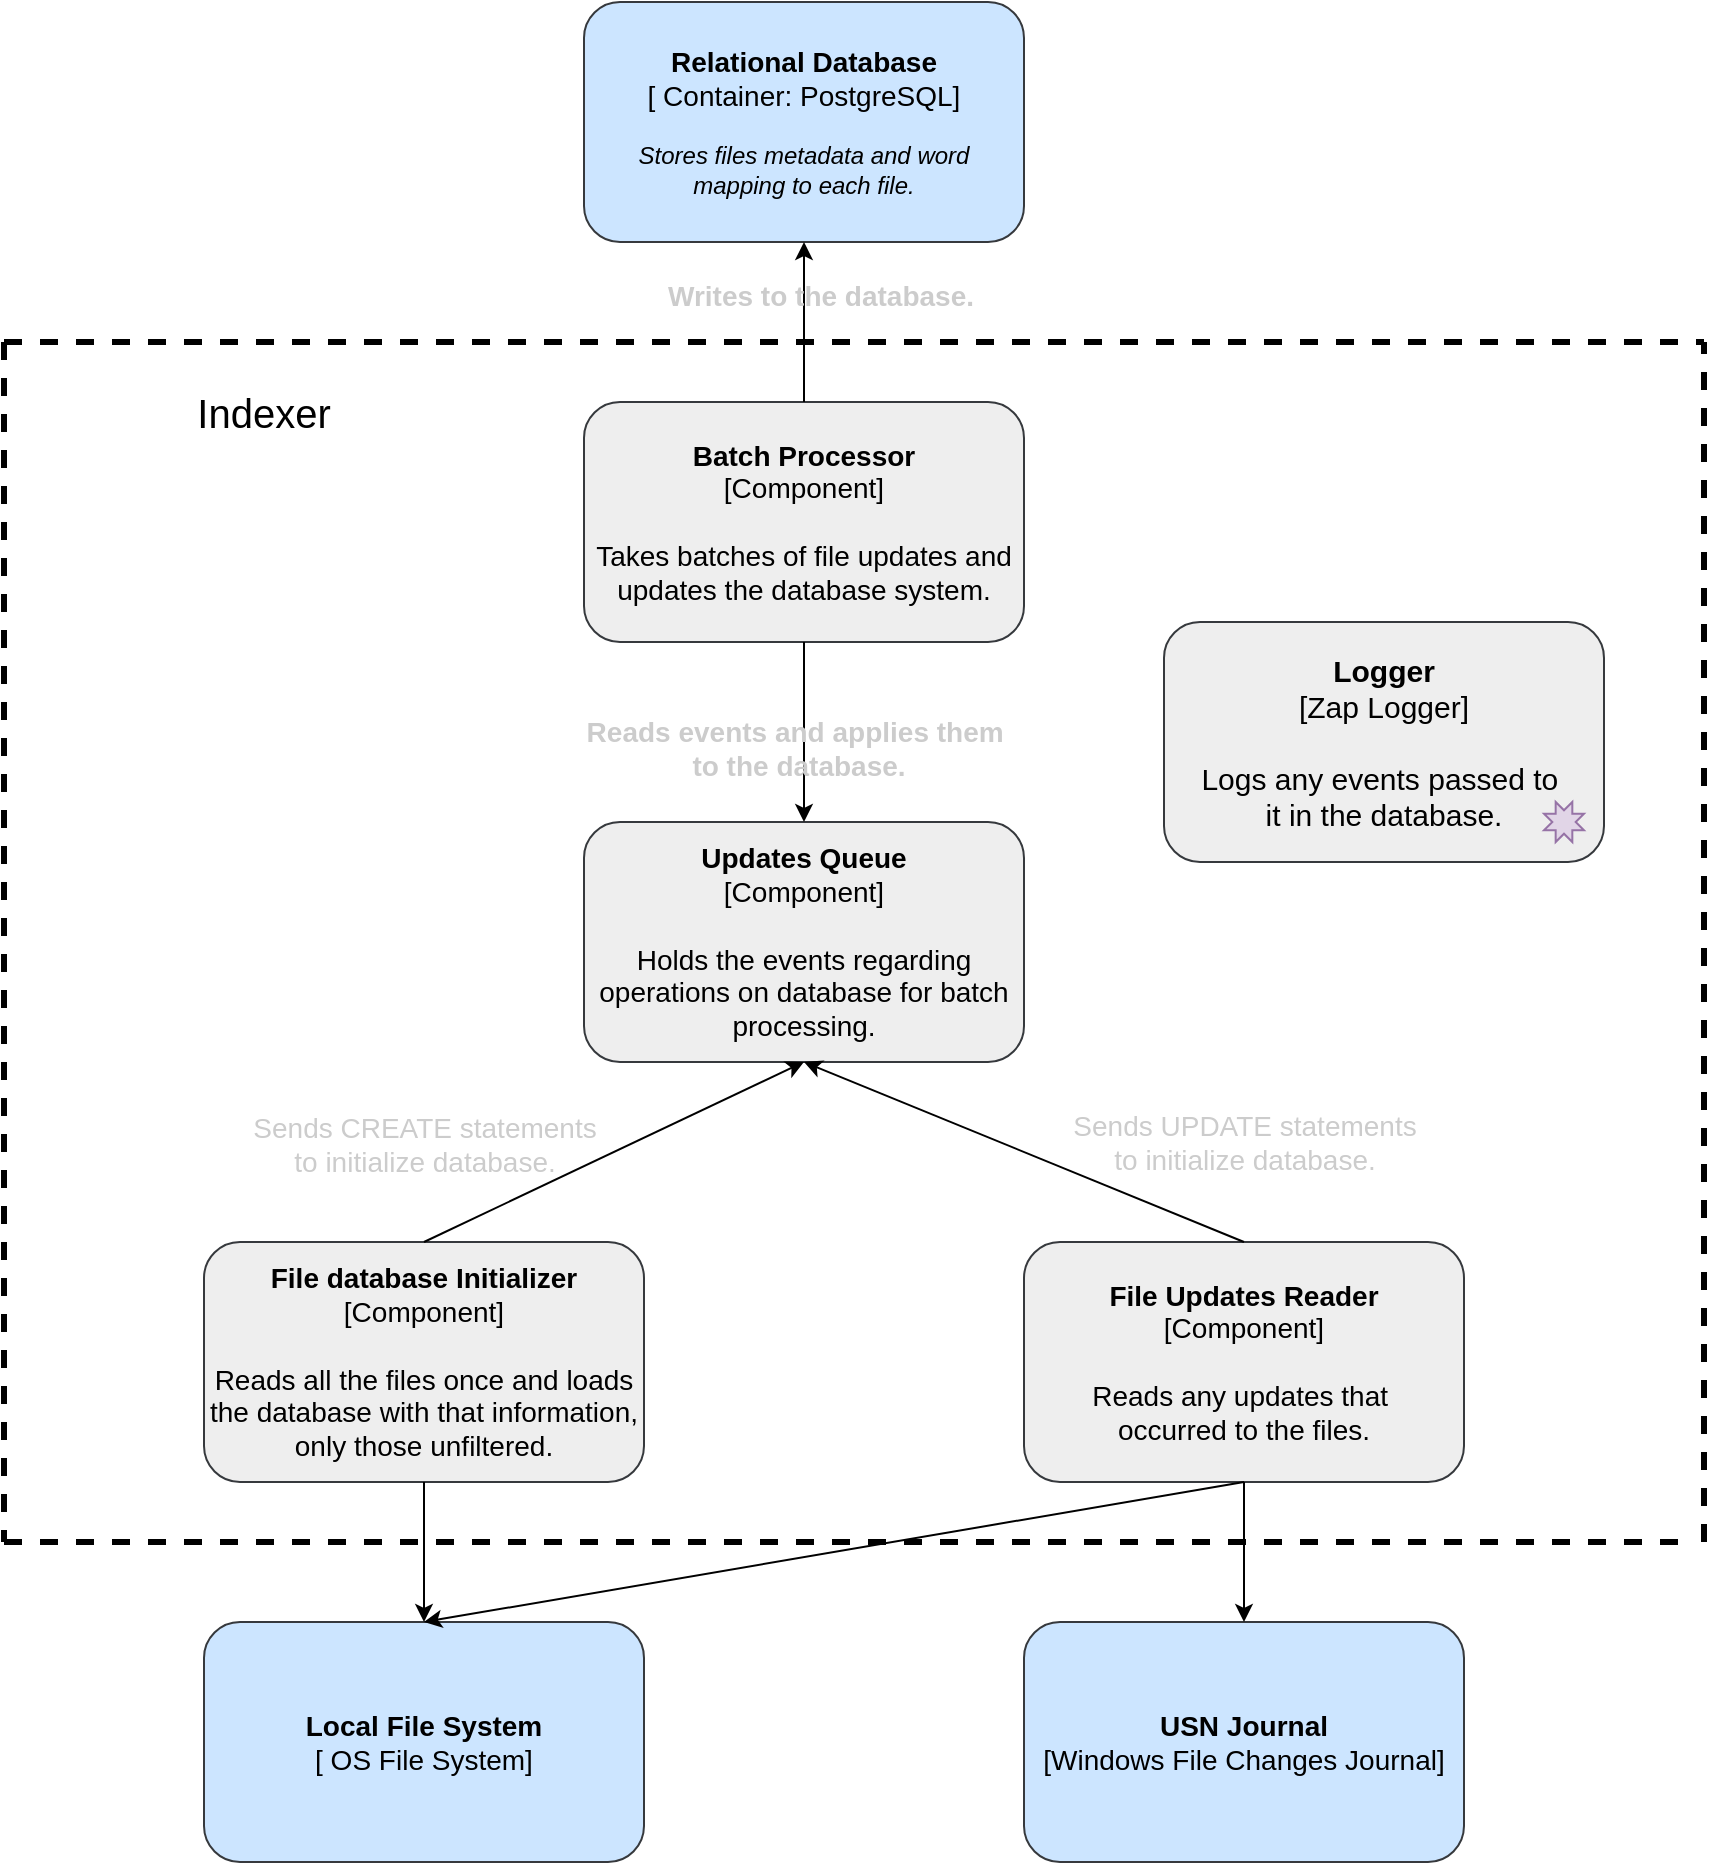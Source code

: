 <mxfile version="22.1.22" type="embed">
  <diagram id="D086Mn89fFK3weMjJOSQ" name="Page-1">
    <mxGraphModel dx="1065" dy="1925" grid="1" gridSize="10" guides="1" tooltips="1" connect="1" arrows="1" fold="1" page="1" pageScale="1" pageWidth="850" pageHeight="1100" math="0" shadow="0">
      <root>
        <mxCell id="0" />
        <mxCell id="1" parent="0" />
        <mxCell id="2" value="&lt;font style=&quot;font-size: 14px;&quot;&gt;&lt;b style=&quot;&quot;&gt;Relational Database&lt;/b&gt;&lt;br&gt;&lt;/font&gt;&lt;div style=&quot;font-size: 14px;&quot;&gt;[ Container: PostgreSQL]&lt;/div&gt;&lt;div&gt;&lt;br&gt;&lt;/div&gt;&lt;div&gt;&lt;i&gt;Stores files metadata and word&lt;/i&gt;&lt;/div&gt;&lt;div&gt;&lt;i&gt;mapping to each file.&lt;/i&gt;&lt;/div&gt;" style="rounded=1;whiteSpace=wrap;html=1;fillColor=#cce5ff;strokeColor=#36393d;" parent="1" vertex="1">
          <mxGeometry x="380" y="-590" width="220" height="120" as="geometry" />
        </mxCell>
        <mxCell id="3" value="&lt;b style=&quot;font-size: 14px;&quot;&gt;&lt;font style=&quot;font-size: 14px;&quot;&gt;Local File System&lt;br&gt;&lt;/font&gt;&lt;/b&gt;&lt;div style=&quot;font-size: 14px;&quot;&gt;[ OS File System]&lt;/div&gt;" style="rounded=1;whiteSpace=wrap;html=1;fillColor=#cce5ff;strokeColor=#36393d;" parent="1" vertex="1">
          <mxGeometry x="190" y="220" width="220" height="120" as="geometry" />
        </mxCell>
        <mxCell id="5" value="&lt;span style=&quot;font-size: 14px; background-color: initial;&quot;&gt;&lt;b&gt;USN Journal&lt;br&gt;&lt;/b&gt;[Windows File Changes Journal]&lt;/span&gt;" style="rounded=1;whiteSpace=wrap;html=1;fillColor=#cce5ff;strokeColor=#36393d;" parent="1" vertex="1">
          <mxGeometry x="600" y="220" width="220" height="120" as="geometry" />
        </mxCell>
        <mxCell id="6" value="&lt;span style=&quot;font-size: 14px; background-color: initial;&quot;&gt;&lt;b&gt;File database Initializer&lt;br&gt;&lt;/b&gt;[Component]&lt;br&gt;&lt;br&gt;Reads all the files once and loads the database with that information, only those unfiltered.&lt;br&gt;&lt;/span&gt;" style="rounded=1;whiteSpace=wrap;html=1;fillColor=#eeeeee;strokeColor=#36393d;" parent="1" vertex="1">
          <mxGeometry x="190" y="30" width="220" height="120" as="geometry" />
        </mxCell>
        <mxCell id="7" value="&lt;span style=&quot;font-size: 15px; background-color: initial;&quot;&gt;&lt;b&gt;Logger&lt;br&gt;&lt;/b&gt;[Zap Logger]&lt;br&gt;&lt;br&gt;Logs any events passed to&amp;nbsp;&lt;br&gt;it in the database.&lt;br&gt;&lt;/span&gt;" style="rounded=1;whiteSpace=wrap;html=1;fillColor=#eeeeee;strokeColor=#36393d;" parent="1" vertex="1">
          <mxGeometry x="670" y="-280" width="220" height="120" as="geometry" />
        </mxCell>
        <mxCell id="9" value="" style="verticalLabelPosition=bottom;verticalAlign=top;html=1;shape=mxgraph.basic.8_point_star;fillColor=#e1d5e7;strokeColor=#9673a6;" parent="1" vertex="1">
          <mxGeometry x="860" y="-190" width="20" height="20" as="geometry" />
        </mxCell>
        <mxCell id="10" value="&lt;span style=&quot;font-size: 14px; background-color: initial;&quot;&gt;&lt;b&gt;File Updates Reader&lt;br&gt;&lt;/b&gt;[Component]&lt;br&gt;&lt;br&gt;Reads any updates that&amp;nbsp;&lt;br&gt;occurred to the files.&lt;br&gt;&lt;/span&gt;" style="rounded=1;whiteSpace=wrap;html=1;fillColor=#eeeeee;strokeColor=#36393d;" parent="1" vertex="1">
          <mxGeometry x="600" y="30" width="220" height="120" as="geometry" />
        </mxCell>
        <mxCell id="12" value="&lt;span style=&quot;font-size: 14px; background-color: initial;&quot;&gt;&lt;b&gt;Updates Queue&lt;br&gt;&lt;/b&gt;[Component]&lt;br&gt;&lt;br&gt;Holds the events regarding operations on database&amp;nbsp;for batch processing.&lt;br&gt;&lt;/span&gt;" style="rounded=1;whiteSpace=wrap;html=1;fillColor=#eeeeee;strokeColor=#36393d;gradientColor=none;" parent="1" vertex="1">
          <mxGeometry x="380" y="-180" width="220" height="120" as="geometry" />
        </mxCell>
        <mxCell id="13" value="&lt;span style=&quot;font-size: 14px; background-color: initial;&quot;&gt;&lt;b&gt;Batch Processor&lt;br&gt;&lt;/b&gt;[Component]&lt;br&gt;&lt;br&gt;Takes batches of file updates and updates the database system.&lt;br&gt;&lt;/span&gt;" style="rounded=1;whiteSpace=wrap;html=1;fillColor=#eeeeee;strokeColor=#36393d;" parent="1" vertex="1">
          <mxGeometry x="380" y="-390" width="220" height="120" as="geometry" />
        </mxCell>
        <mxCell id="20" value="" style="endArrow=classic;html=1;rounded=0;exitX=0.5;exitY=1;exitDx=0;exitDy=0;entryX=0.5;entryY=0;entryDx=0;entryDy=0;" parent="1" source="10" target="5" edge="1">
          <mxGeometry width="50" height="50" relative="1" as="geometry">
            <mxPoint x="500" y="40" as="sourcePoint" />
            <mxPoint x="680" y="200" as="targetPoint" />
          </mxGeometry>
        </mxCell>
        <mxCell id="21" value="" style="endArrow=classic;html=1;rounded=0;exitX=0.5;exitY=1;exitDx=0;exitDy=0;entryX=0.5;entryY=0;entryDx=0;entryDy=0;" parent="1" source="6" target="3" edge="1">
          <mxGeometry width="50" height="50" relative="1" as="geometry">
            <mxPoint x="310" y="190" as="sourcePoint" />
            <mxPoint x="550" y="-130" as="targetPoint" />
          </mxGeometry>
        </mxCell>
        <mxCell id="25" value="" style="endArrow=classic;html=1;rounded=0;exitX=0.5;exitY=0;exitDx=0;exitDy=0;entryX=0.5;entryY=1;entryDx=0;entryDy=0;" parent="1" source="6" target="12" edge="1">
          <mxGeometry width="50" height="50" relative="1" as="geometry">
            <mxPoint x="500" y="-80" as="sourcePoint" />
            <mxPoint x="550" y="-130" as="targetPoint" />
          </mxGeometry>
        </mxCell>
        <mxCell id="28" value="&lt;font color=&quot;#cccccc&quot; style=&quot;font-size: 14px;&quot;&gt;Sends CREATE statements&lt;br&gt;to initialize database.&lt;/font&gt;" style="edgeLabel;html=1;align=center;verticalAlign=middle;resizable=0;points=[];labelBackgroundColor=none;" parent="25" vertex="1" connectable="0">
          <mxGeometry x="-0.024" y="5" relative="1" as="geometry">
            <mxPoint x="-91" y="-1" as="offset" />
          </mxGeometry>
        </mxCell>
        <mxCell id="27" value="" style="endArrow=classic;html=1;rounded=0;entryX=0.5;entryY=1;entryDx=0;entryDy=0;exitX=0.5;exitY=0;exitDx=0;exitDy=0;" parent="1" source="10" target="12" edge="1">
          <mxGeometry width="50" height="50" relative="1" as="geometry">
            <mxPoint x="530" y="-20" as="sourcePoint" />
            <mxPoint x="580" y="-70" as="targetPoint" />
          </mxGeometry>
        </mxCell>
        <mxCell id="29" value="&lt;font color=&quot;#cccccc&quot; style=&quot;font-size: 14px;&quot;&gt;Sends UPDATE statements&lt;br&gt;to initialize database.&lt;/font&gt;" style="edgeLabel;html=1;align=center;verticalAlign=middle;resizable=0;points=[];labelBackgroundColor=none;" parent="1" vertex="1" connectable="0">
          <mxGeometry x="709.995" y="-20.0" as="geometry" />
        </mxCell>
        <mxCell id="30" value="" style="endArrow=classic;html=1;rounded=0;exitX=0.5;exitY=1;exitDx=0;exitDy=0;entryX=0.5;entryY=0;entryDx=0;entryDy=0;" parent="1" source="13" target="12" edge="1">
          <mxGeometry width="50" height="50" relative="1" as="geometry">
            <mxPoint x="440" y="-270" as="sourcePoint" />
            <mxPoint x="490" y="-320" as="targetPoint" />
          </mxGeometry>
        </mxCell>
        <mxCell id="31" value="&lt;font color=&quot;#cccccc&quot; style=&quot;font-size: 14px;&quot;&gt;&lt;b&gt;Reads events and applies them&amp;nbsp;&lt;br&gt;to the database.&lt;/b&gt;&lt;/font&gt;" style="edgeLabel;html=1;align=center;verticalAlign=middle;resizable=0;points=[];labelBackgroundColor=none;" parent="30" vertex="1" connectable="0">
          <mxGeometry x="0.178" y="-3" relative="1" as="geometry">
            <mxPoint as="offset" />
          </mxGeometry>
        </mxCell>
        <mxCell id="33" value="" style="endArrow=classic;html=1;rounded=0;exitX=0.5;exitY=0;exitDx=0;exitDy=0;entryX=0.5;entryY=1;entryDx=0;entryDy=0;" parent="1" source="13" target="2" edge="1">
          <mxGeometry width="50" height="50" relative="1" as="geometry">
            <mxPoint x="490" y="-450" as="sourcePoint" />
            <mxPoint x="410" y="-430" as="targetPoint" />
          </mxGeometry>
        </mxCell>
        <mxCell id="34" value="&lt;font color=&quot;#cccccc&quot;&gt;&lt;span style=&quot;font-size: 14px;&quot;&gt;&lt;b&gt;Writes to the database.&lt;/b&gt;&lt;/span&gt;&lt;/font&gt;" style="edgeLabel;html=1;align=center;verticalAlign=middle;resizable=0;points=[];labelBackgroundColor=none;" parent="1" vertex="1" connectable="0">
          <mxGeometry x="400" y="-289.997" as="geometry">
            <mxPoint x="98" y="-153" as="offset" />
          </mxGeometry>
        </mxCell>
        <mxCell id="35" value="" style="endArrow=none;dashed=1;html=1;rounded=0;strokeWidth=3;" parent="1" edge="1">
          <mxGeometry width="50" height="50" relative="1" as="geometry">
            <mxPoint x="90" y="-420" as="sourcePoint" />
            <mxPoint x="90" y="180" as="targetPoint" />
          </mxGeometry>
        </mxCell>
        <mxCell id="36" value="" style="endArrow=none;dashed=1;html=1;rounded=0;strokeWidth=3;" parent="1" edge="1">
          <mxGeometry width="50" height="50" relative="1" as="geometry">
            <mxPoint x="90" y="180" as="sourcePoint" />
            <mxPoint x="930" y="180" as="targetPoint" />
          </mxGeometry>
        </mxCell>
        <mxCell id="38" value="" style="endArrow=none;dashed=1;html=1;rounded=0;strokeWidth=3;" parent="1" edge="1">
          <mxGeometry width="50" height="50" relative="1" as="geometry">
            <mxPoint x="940" y="180" as="sourcePoint" />
            <mxPoint x="940" y="-420" as="targetPoint" />
          </mxGeometry>
        </mxCell>
        <mxCell id="40" value="" style="endArrow=none;dashed=1;html=1;rounded=0;strokeWidth=3;" parent="1" edge="1">
          <mxGeometry width="50" height="50" relative="1" as="geometry">
            <mxPoint x="90" y="-420" as="sourcePoint" />
            <mxPoint x="940" y="-420" as="targetPoint" />
          </mxGeometry>
        </mxCell>
        <mxCell id="41" value="&lt;font style=&quot;font-size: 20px;&quot;&gt;Indexer&lt;/font&gt;" style="text;html=1;strokeColor=none;fillColor=none;align=center;verticalAlign=middle;whiteSpace=wrap;rounded=0;fontSize=20;" parent="1" vertex="1">
          <mxGeometry x="110" y="-400" width="220" height="30" as="geometry" />
        </mxCell>
        <mxCell id="42" value="" style="endArrow=classic;html=1;rounded=0;exitX=0.5;exitY=1;exitDx=0;exitDy=0;" edge="1" parent="1" source="10">
          <mxGeometry width="50" height="50" relative="1" as="geometry">
            <mxPoint x="480" y="-80" as="sourcePoint" />
            <mxPoint x="300" y="220" as="targetPoint" />
          </mxGeometry>
        </mxCell>
      </root>
    </mxGraphModel>
  </diagram>
</mxfile>
